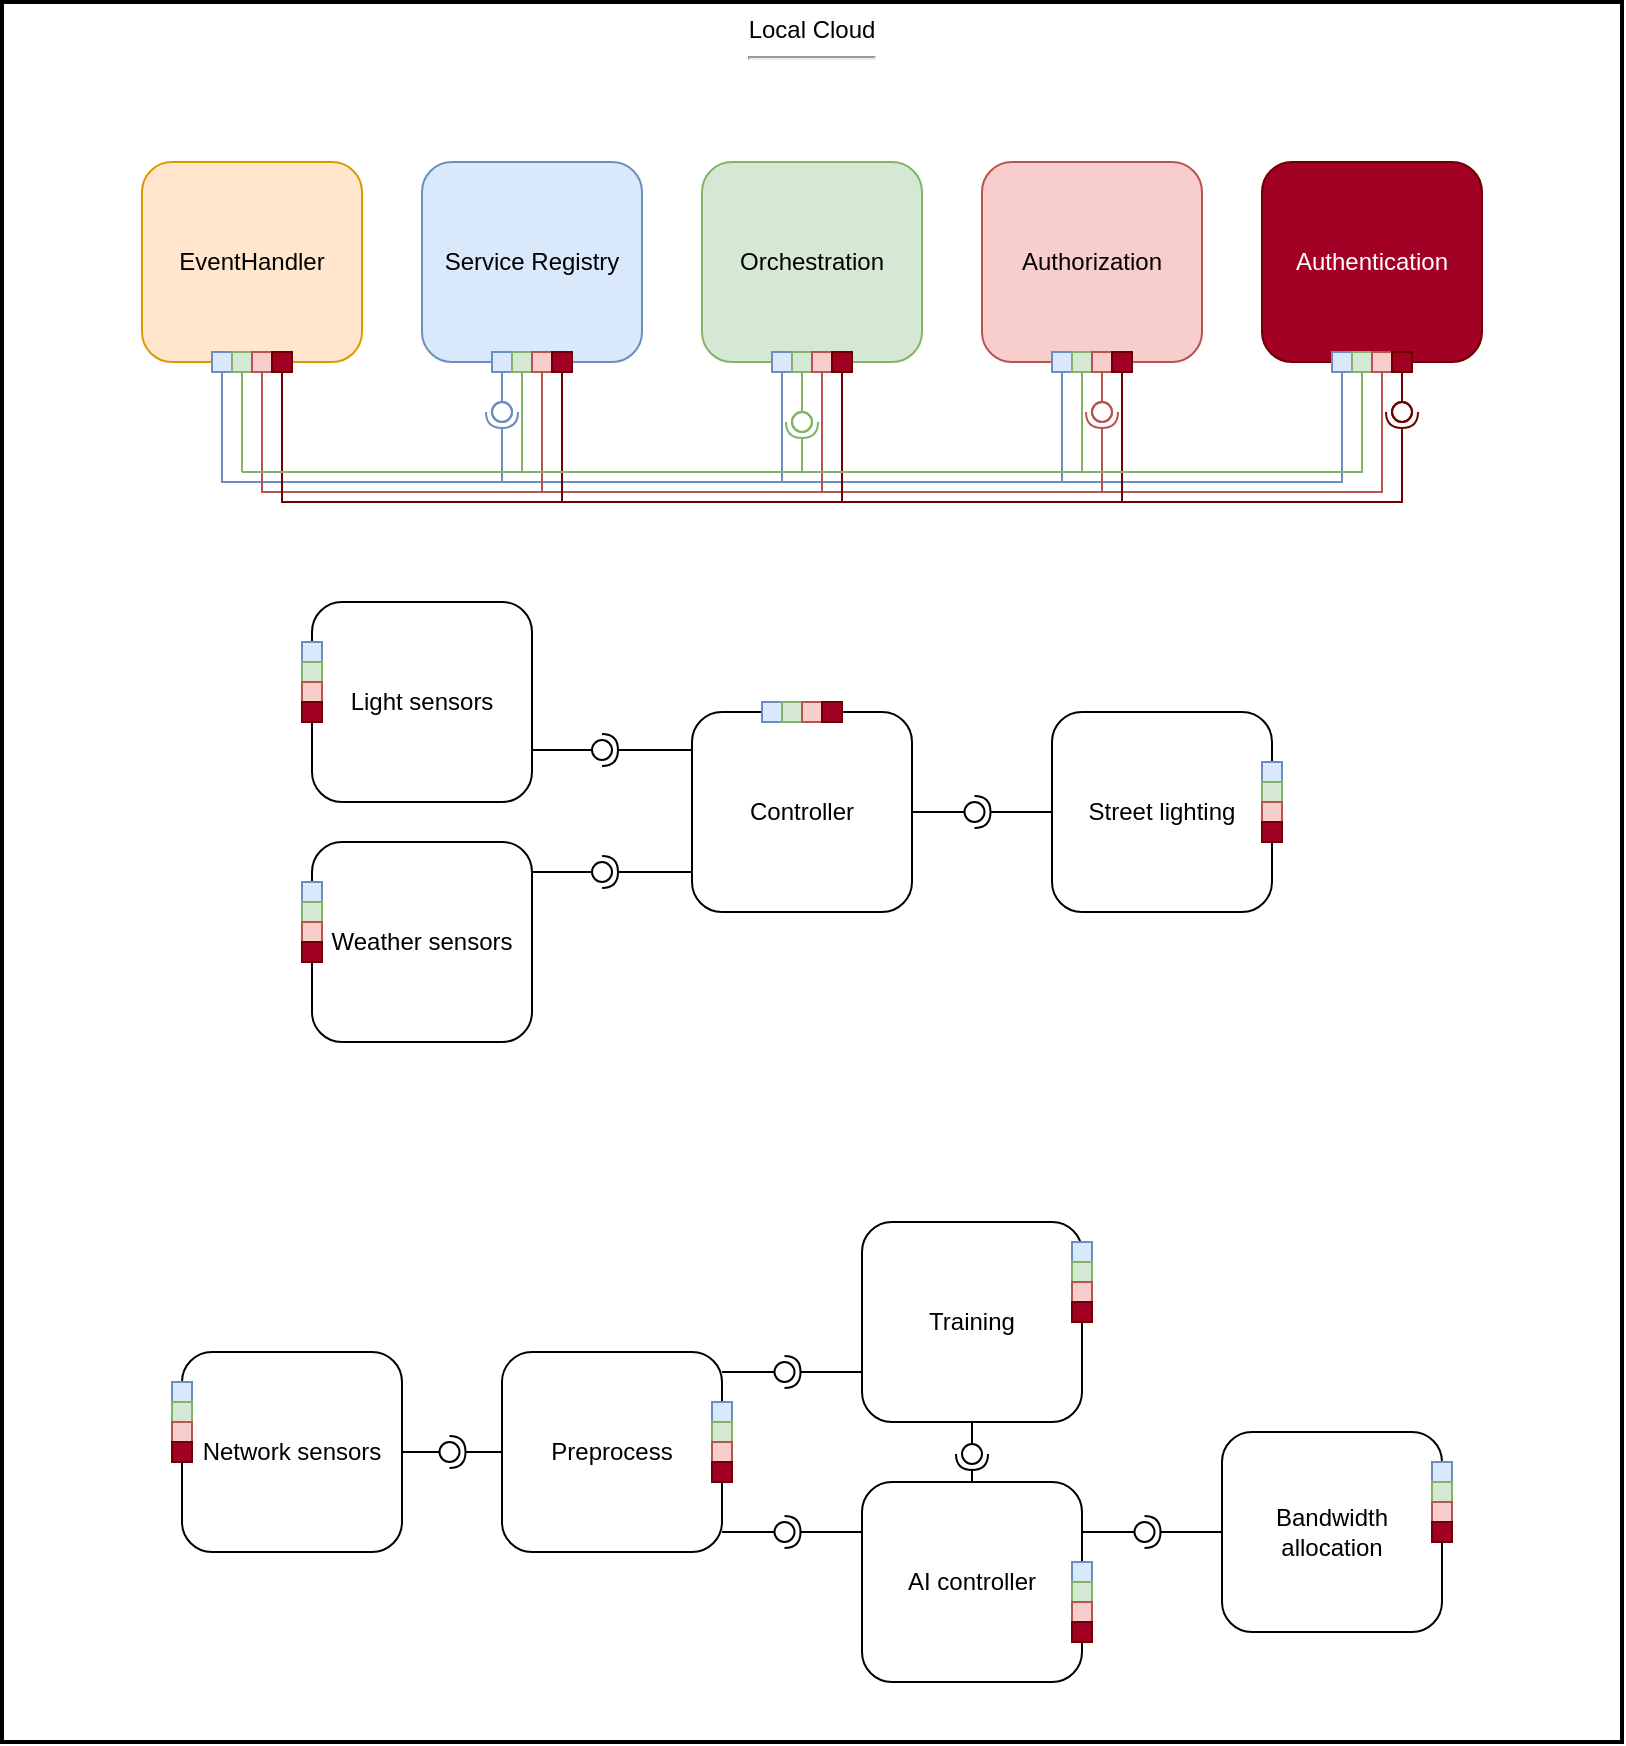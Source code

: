<mxfile version="24.8.4">
  <diagram name="Page-1" id="-8pN08DjR9dclOhDncZ9">
    <mxGraphModel dx="995" dy="660" grid="1" gridSize="10" guides="1" tooltips="1" connect="1" arrows="1" fold="1" page="1" pageScale="1" pageWidth="850" pageHeight="1100" math="0" shadow="0">
      <root>
        <mxCell id="0" />
        <mxCell id="1" parent="0" />
        <mxCell id="avrpnb0BwzV_zKIgConq-125" value="Local Cloud&lt;br&gt;&lt;hr&gt;" style="rounded=0;whiteSpace=wrap;html=1;fillColor=none;strokeWidth=2;align=center;verticalAlign=top;" vertex="1" parent="1">
          <mxGeometry x="20" y="160" width="810" height="870" as="geometry" />
        </mxCell>
        <mxCell id="avrpnb0BwzV_zKIgConq-2" value="Service Registry" style="rounded=1;whiteSpace=wrap;html=1;fillColor=#dae8fc;strokeColor=#6c8ebf;" vertex="1" parent="1">
          <mxGeometry x="230" y="240" width="110" height="100" as="geometry" />
        </mxCell>
        <mxCell id="avrpnb0BwzV_zKIgConq-3" value="Orchestration" style="rounded=1;whiteSpace=wrap;html=1;fillColor=#d5e8d4;strokeColor=#82b366;" vertex="1" parent="1">
          <mxGeometry x="370" y="240" width="110" height="100" as="geometry" />
        </mxCell>
        <mxCell id="avrpnb0BwzV_zKIgConq-4" value="Authorization" style="rounded=1;whiteSpace=wrap;html=1;fillColor=#f8cecc;strokeColor=#b85450;" vertex="1" parent="1">
          <mxGeometry x="510" y="240" width="110" height="100" as="geometry" />
        </mxCell>
        <mxCell id="avrpnb0BwzV_zKIgConq-5" value="Authentication" style="rounded=1;whiteSpace=wrap;html=1;fillColor=#a20025;strokeColor=#6F0000;fontColor=#ffffff;" vertex="1" parent="1">
          <mxGeometry x="650" y="240" width="110" height="100" as="geometry" />
        </mxCell>
        <mxCell id="avrpnb0BwzV_zKIgConq-7" value="Light sensors" style="rounded=1;whiteSpace=wrap;html=1;" vertex="1" parent="1">
          <mxGeometry x="175" y="460" width="110" height="100" as="geometry" />
        </mxCell>
        <mxCell id="avrpnb0BwzV_zKIgConq-8" value="Weather sensors" style="rounded=1;whiteSpace=wrap;html=1;" vertex="1" parent="1">
          <mxGeometry x="175" y="580" width="110" height="100" as="geometry" />
        </mxCell>
        <mxCell id="avrpnb0BwzV_zKIgConq-10" value="Controller" style="rounded=1;whiteSpace=wrap;html=1;" vertex="1" parent="1">
          <mxGeometry x="365" y="515" width="110" height="100" as="geometry" />
        </mxCell>
        <mxCell id="avrpnb0BwzV_zKIgConq-11" value="Street lighting" style="rounded=1;whiteSpace=wrap;html=1;" vertex="1" parent="1">
          <mxGeometry x="545" y="515" width="110" height="100" as="geometry" />
        </mxCell>
        <mxCell id="avrpnb0BwzV_zKIgConq-16" value="" style="group" vertex="1" connectable="0" parent="1">
          <mxGeometry x="285" y="529" width="80" height="10" as="geometry" />
        </mxCell>
        <mxCell id="avrpnb0BwzV_zKIgConq-12" value="" style="rounded=0;orthogonalLoop=1;jettySize=auto;html=1;endArrow=halfCircle;endFill=0;endSize=6;strokeWidth=1;sketch=0;" edge="1" target="avrpnb0BwzV_zKIgConq-14" parent="avrpnb0BwzV_zKIgConq-16">
          <mxGeometry relative="1" as="geometry">
            <mxPoint x="80" y="5" as="sourcePoint" />
          </mxGeometry>
        </mxCell>
        <mxCell id="avrpnb0BwzV_zKIgConq-13" value="" style="rounded=0;orthogonalLoop=1;jettySize=auto;html=1;endArrow=oval;endFill=0;sketch=0;sourcePerimeterSpacing=0;targetPerimeterSpacing=0;endSize=10;" edge="1" target="avrpnb0BwzV_zKIgConq-14" parent="avrpnb0BwzV_zKIgConq-16">
          <mxGeometry relative="1" as="geometry">
            <mxPoint y="5" as="sourcePoint" />
          </mxGeometry>
        </mxCell>
        <mxCell id="avrpnb0BwzV_zKIgConq-14" value="" style="ellipse;whiteSpace=wrap;html=1;align=center;aspect=fixed;fillColor=none;strokeColor=none;resizable=0;perimeter=centerPerimeter;rotatable=0;allowArrows=0;points=[];outlineConnect=1;" vertex="1" parent="avrpnb0BwzV_zKIgConq-16">
          <mxGeometry x="30" width="10" height="10" as="geometry" />
        </mxCell>
        <mxCell id="avrpnb0BwzV_zKIgConq-17" value="" style="group" vertex="1" connectable="0" parent="1">
          <mxGeometry x="285" y="590" width="80" height="10" as="geometry" />
        </mxCell>
        <mxCell id="avrpnb0BwzV_zKIgConq-18" value="" style="rounded=0;orthogonalLoop=1;jettySize=auto;html=1;endArrow=halfCircle;endFill=0;endSize=6;strokeWidth=1;sketch=0;" edge="1" parent="avrpnb0BwzV_zKIgConq-17" target="avrpnb0BwzV_zKIgConq-20">
          <mxGeometry relative="1" as="geometry">
            <mxPoint x="80" y="5" as="sourcePoint" />
          </mxGeometry>
        </mxCell>
        <mxCell id="avrpnb0BwzV_zKIgConq-19" value="" style="rounded=0;orthogonalLoop=1;jettySize=auto;html=1;endArrow=oval;endFill=0;sketch=0;sourcePerimeterSpacing=0;targetPerimeterSpacing=0;endSize=10;" edge="1" parent="avrpnb0BwzV_zKIgConq-17" target="avrpnb0BwzV_zKIgConq-20">
          <mxGeometry relative="1" as="geometry">
            <mxPoint y="5" as="sourcePoint" />
          </mxGeometry>
        </mxCell>
        <mxCell id="avrpnb0BwzV_zKIgConq-20" value="" style="ellipse;whiteSpace=wrap;html=1;align=center;aspect=fixed;fillColor=none;strokeColor=none;resizable=0;perimeter=centerPerimeter;rotatable=0;allowArrows=0;points=[];outlineConnect=1;" vertex="1" parent="avrpnb0BwzV_zKIgConq-17">
          <mxGeometry x="30" width="10" height="10" as="geometry" />
        </mxCell>
        <mxCell id="avrpnb0BwzV_zKIgConq-21" value="" style="group" vertex="1" connectable="0" parent="1">
          <mxGeometry x="475" y="560" width="70" height="10" as="geometry" />
        </mxCell>
        <mxCell id="avrpnb0BwzV_zKIgConq-22" value="" style="rounded=0;orthogonalLoop=1;jettySize=auto;html=1;endArrow=halfCircle;endFill=0;endSize=6;strokeWidth=1;sketch=0;" edge="1" parent="avrpnb0BwzV_zKIgConq-21" target="avrpnb0BwzV_zKIgConq-24">
          <mxGeometry relative="1" as="geometry">
            <mxPoint x="70" y="5" as="sourcePoint" />
          </mxGeometry>
        </mxCell>
        <mxCell id="avrpnb0BwzV_zKIgConq-23" value="" style="rounded=0;orthogonalLoop=1;jettySize=auto;html=1;endArrow=oval;endFill=0;sketch=0;sourcePerimeterSpacing=0;targetPerimeterSpacing=0;endSize=10;" edge="1" parent="avrpnb0BwzV_zKIgConq-21" target="avrpnb0BwzV_zKIgConq-24">
          <mxGeometry relative="1" as="geometry">
            <mxPoint y="5" as="sourcePoint" />
          </mxGeometry>
        </mxCell>
        <mxCell id="avrpnb0BwzV_zKIgConq-24" value="" style="ellipse;whiteSpace=wrap;html=1;align=center;aspect=fixed;fillColor=none;strokeColor=none;resizable=0;perimeter=centerPerimeter;rotatable=0;allowArrows=0;points=[];outlineConnect=1;" vertex="1" parent="avrpnb0BwzV_zKIgConq-21">
          <mxGeometry x="26.25" width="10" height="10" as="geometry" />
        </mxCell>
        <mxCell id="avrpnb0BwzV_zKIgConq-25" value="Preprocess" style="rounded=1;whiteSpace=wrap;html=1;" vertex="1" parent="1">
          <mxGeometry x="270" y="835" width="110" height="100" as="geometry" />
        </mxCell>
        <mxCell id="avrpnb0BwzV_zKIgConq-26" value="Training" style="rounded=1;whiteSpace=wrap;html=1;" vertex="1" parent="1">
          <mxGeometry x="450" y="770" width="110" height="100" as="geometry" />
        </mxCell>
        <mxCell id="avrpnb0BwzV_zKIgConq-27" value="AI controller" style="rounded=1;whiteSpace=wrap;html=1;" vertex="1" parent="1">
          <mxGeometry x="450" y="900" width="110" height="100" as="geometry" />
        </mxCell>
        <mxCell id="avrpnb0BwzV_zKIgConq-28" value="Bandwidth allocation" style="rounded=1;whiteSpace=wrap;html=1;" vertex="1" parent="1">
          <mxGeometry x="630" y="875" width="110" height="100" as="geometry" />
        </mxCell>
        <mxCell id="avrpnb0BwzV_zKIgConq-29" value="" style="group" vertex="1" connectable="0" parent="1">
          <mxGeometry x="380" y="920" width="70" height="10" as="geometry" />
        </mxCell>
        <mxCell id="avrpnb0BwzV_zKIgConq-30" value="" style="rounded=0;orthogonalLoop=1;jettySize=auto;html=1;endArrow=halfCircle;endFill=0;endSize=6;strokeWidth=1;sketch=0;" edge="1" parent="avrpnb0BwzV_zKIgConq-29" target="avrpnb0BwzV_zKIgConq-32">
          <mxGeometry relative="1" as="geometry">
            <mxPoint x="70" y="5" as="sourcePoint" />
          </mxGeometry>
        </mxCell>
        <mxCell id="avrpnb0BwzV_zKIgConq-31" value="" style="rounded=0;orthogonalLoop=1;jettySize=auto;html=1;endArrow=oval;endFill=0;sketch=0;sourcePerimeterSpacing=0;targetPerimeterSpacing=0;endSize=10;" edge="1" parent="avrpnb0BwzV_zKIgConq-29" target="avrpnb0BwzV_zKIgConq-32">
          <mxGeometry relative="1" as="geometry">
            <mxPoint y="5" as="sourcePoint" />
          </mxGeometry>
        </mxCell>
        <mxCell id="avrpnb0BwzV_zKIgConq-32" value="" style="ellipse;whiteSpace=wrap;html=1;align=center;aspect=fixed;fillColor=none;strokeColor=none;resizable=0;perimeter=centerPerimeter;rotatable=0;allowArrows=0;points=[];outlineConnect=1;" vertex="1" parent="avrpnb0BwzV_zKIgConq-29">
          <mxGeometry x="26.25" width="10" height="10" as="geometry" />
        </mxCell>
        <mxCell id="avrpnb0BwzV_zKIgConq-33" value="" style="group" vertex="1" connectable="0" parent="1">
          <mxGeometry x="380" y="840" width="70" height="10" as="geometry" />
        </mxCell>
        <mxCell id="avrpnb0BwzV_zKIgConq-34" value="" style="rounded=0;orthogonalLoop=1;jettySize=auto;html=1;endArrow=halfCircle;endFill=0;endSize=6;strokeWidth=1;sketch=0;" edge="1" parent="avrpnb0BwzV_zKIgConq-33" target="avrpnb0BwzV_zKIgConq-36">
          <mxGeometry relative="1" as="geometry">
            <mxPoint x="70" y="5" as="sourcePoint" />
          </mxGeometry>
        </mxCell>
        <mxCell id="avrpnb0BwzV_zKIgConq-35" value="" style="rounded=0;orthogonalLoop=1;jettySize=auto;html=1;endArrow=oval;endFill=0;sketch=0;sourcePerimeterSpacing=0;targetPerimeterSpacing=0;endSize=10;" edge="1" parent="avrpnb0BwzV_zKIgConq-33" target="avrpnb0BwzV_zKIgConq-36">
          <mxGeometry relative="1" as="geometry">
            <mxPoint y="5" as="sourcePoint" />
          </mxGeometry>
        </mxCell>
        <mxCell id="avrpnb0BwzV_zKIgConq-36" value="" style="ellipse;whiteSpace=wrap;html=1;align=center;aspect=fixed;fillColor=none;strokeColor=none;resizable=0;perimeter=centerPerimeter;rotatable=0;allowArrows=0;points=[];outlineConnect=1;" vertex="1" parent="avrpnb0BwzV_zKIgConq-33">
          <mxGeometry x="26.25" width="10" height="10" as="geometry" />
        </mxCell>
        <mxCell id="avrpnb0BwzV_zKIgConq-37" value="" style="group" vertex="1" connectable="0" parent="1">
          <mxGeometry x="560" y="920" width="70" height="10" as="geometry" />
        </mxCell>
        <mxCell id="avrpnb0BwzV_zKIgConq-38" value="" style="rounded=0;orthogonalLoop=1;jettySize=auto;html=1;endArrow=halfCircle;endFill=0;endSize=6;strokeWidth=1;sketch=0;" edge="1" parent="avrpnb0BwzV_zKIgConq-37" target="avrpnb0BwzV_zKIgConq-40">
          <mxGeometry relative="1" as="geometry">
            <mxPoint x="70" y="5" as="sourcePoint" />
          </mxGeometry>
        </mxCell>
        <mxCell id="avrpnb0BwzV_zKIgConq-39" value="" style="rounded=0;orthogonalLoop=1;jettySize=auto;html=1;endArrow=oval;endFill=0;sketch=0;sourcePerimeterSpacing=0;targetPerimeterSpacing=0;endSize=10;" edge="1" parent="avrpnb0BwzV_zKIgConq-37" target="avrpnb0BwzV_zKIgConq-40">
          <mxGeometry relative="1" as="geometry">
            <mxPoint y="5" as="sourcePoint" />
          </mxGeometry>
        </mxCell>
        <mxCell id="avrpnb0BwzV_zKIgConq-40" value="" style="ellipse;whiteSpace=wrap;html=1;align=center;aspect=fixed;fillColor=none;strokeColor=none;resizable=0;perimeter=centerPerimeter;rotatable=0;allowArrows=0;points=[];outlineConnect=1;" vertex="1" parent="avrpnb0BwzV_zKIgConq-37">
          <mxGeometry x="26.25" width="10" height="10" as="geometry" />
        </mxCell>
        <mxCell id="avrpnb0BwzV_zKIgConq-41" value="Network sensors" style="rounded=1;whiteSpace=wrap;html=1;" vertex="1" parent="1">
          <mxGeometry x="110" y="835" width="110" height="100" as="geometry" />
        </mxCell>
        <mxCell id="avrpnb0BwzV_zKIgConq-42" value="" style="group" vertex="1" connectable="0" parent="1">
          <mxGeometry x="220" y="880" width="50" height="10" as="geometry" />
        </mxCell>
        <mxCell id="avrpnb0BwzV_zKIgConq-43" value="" style="rounded=0;orthogonalLoop=1;jettySize=auto;html=1;endArrow=halfCircle;endFill=0;endSize=6;strokeWidth=1;sketch=0;" edge="1" parent="avrpnb0BwzV_zKIgConq-42" target="avrpnb0BwzV_zKIgConq-45">
          <mxGeometry relative="1" as="geometry">
            <mxPoint x="50" y="5" as="sourcePoint" />
          </mxGeometry>
        </mxCell>
        <mxCell id="avrpnb0BwzV_zKIgConq-44" value="" style="rounded=0;orthogonalLoop=1;jettySize=auto;html=1;endArrow=oval;endFill=0;sketch=0;sourcePerimeterSpacing=0;targetPerimeterSpacing=0;endSize=10;" edge="1" parent="avrpnb0BwzV_zKIgConq-42" target="avrpnb0BwzV_zKIgConq-45">
          <mxGeometry relative="1" as="geometry">
            <mxPoint y="5" as="sourcePoint" />
          </mxGeometry>
        </mxCell>
        <mxCell id="avrpnb0BwzV_zKIgConq-45" value="" style="ellipse;whiteSpace=wrap;html=1;align=center;aspect=fixed;fillColor=none;strokeColor=none;resizable=0;perimeter=centerPerimeter;rotatable=0;allowArrows=0;points=[];outlineConnect=1;" vertex="1" parent="avrpnb0BwzV_zKIgConq-42">
          <mxGeometry x="18.75" width="10" height="10" as="geometry" />
        </mxCell>
        <mxCell id="avrpnb0BwzV_zKIgConq-52" value="" style="group;rotation=90;" vertex="1" connectable="0" parent="1">
          <mxGeometry x="490" y="880" width="30" height="10" as="geometry" />
        </mxCell>
        <mxCell id="avrpnb0BwzV_zKIgConq-53" value="" style="rounded=0;orthogonalLoop=1;jettySize=auto;html=1;endArrow=halfCircle;endFill=0;endSize=6;strokeWidth=1;sketch=0;" edge="1" parent="avrpnb0BwzV_zKIgConq-52" target="avrpnb0BwzV_zKIgConq-55">
          <mxGeometry relative="1" as="geometry">
            <mxPoint x="15" y="20" as="sourcePoint" />
          </mxGeometry>
        </mxCell>
        <mxCell id="avrpnb0BwzV_zKIgConq-54" value="" style="rounded=0;orthogonalLoop=1;jettySize=auto;html=1;endArrow=oval;endFill=0;sketch=0;sourcePerimeterSpacing=0;targetPerimeterSpacing=0;endSize=10;" edge="1" parent="avrpnb0BwzV_zKIgConq-52" target="avrpnb0BwzV_zKIgConq-55">
          <mxGeometry relative="1" as="geometry">
            <mxPoint x="15" y="-10" as="sourcePoint" />
          </mxGeometry>
        </mxCell>
        <mxCell id="avrpnb0BwzV_zKIgConq-55" value="" style="ellipse;whiteSpace=wrap;html=1;align=center;aspect=fixed;fillColor=none;strokeColor=none;resizable=0;perimeter=centerPerimeter;rotatable=0;allowArrows=0;points=[];outlineConnect=1;rotation=90;" vertex="1" parent="avrpnb0BwzV_zKIgConq-52">
          <mxGeometry x="10" y="1" width="10" height="10" as="geometry" />
        </mxCell>
        <mxCell id="avrpnb0BwzV_zKIgConq-59" value="" style="ellipse;whiteSpace=wrap;html=1;align=center;aspect=fixed;fillColor=none;strokeColor=none;resizable=0;perimeter=centerPerimeter;rotatable=0;allowArrows=0;points=[];outlineConnect=1;" vertex="1" parent="1">
          <mxGeometry x="410" y="580" width="10" height="10" as="geometry" />
        </mxCell>
        <mxCell id="avrpnb0BwzV_zKIgConq-60" value="EventHandler" style="rounded=1;whiteSpace=wrap;html=1;fillColor=#ffe6cc;strokeColor=#d79b00;" vertex="1" parent="1">
          <mxGeometry x="90" y="240" width="110" height="100" as="geometry" />
        </mxCell>
        <mxCell id="avrpnb0BwzV_zKIgConq-64" value="" style="rounded=0;whiteSpace=wrap;html=1;fillColor=#dae8fc;strokeColor=#6c8ebf;" vertex="1" parent="1">
          <mxGeometry x="170" y="480" width="10" height="10" as="geometry" />
        </mxCell>
        <mxCell id="avrpnb0BwzV_zKIgConq-65" value="" style="rounded=0;whiteSpace=wrap;html=1;fillColor=#d5e8d4;strokeColor=#82b366;" vertex="1" parent="1">
          <mxGeometry x="170" y="490" width="10" height="10" as="geometry" />
        </mxCell>
        <mxCell id="avrpnb0BwzV_zKIgConq-66" value="" style="rounded=0;whiteSpace=wrap;html=1;fillColor=#f8cecc;strokeColor=#b85450;" vertex="1" parent="1">
          <mxGeometry x="170" y="500" width="10" height="10" as="geometry" />
        </mxCell>
        <mxCell id="avrpnb0BwzV_zKIgConq-67" value="" style="rounded=0;whiteSpace=wrap;html=1;fillColor=#a20025;fontColor=#ffffff;strokeColor=#6F0000;" vertex="1" parent="1">
          <mxGeometry x="170" y="510" width="10" height="10" as="geometry" />
        </mxCell>
        <mxCell id="avrpnb0BwzV_zKIgConq-78" value="" style="group;rotation=-90;" vertex="1" connectable="0" parent="1">
          <mxGeometry x="415" y="495" width="10" height="40" as="geometry" />
        </mxCell>
        <mxCell id="avrpnb0BwzV_zKIgConq-74" value="" style="rounded=0;whiteSpace=wrap;html=1;fillColor=#dae8fc;strokeColor=#6c8ebf;rotation=-90;" vertex="1" parent="avrpnb0BwzV_zKIgConq-78">
          <mxGeometry x="-15" y="15" width="10" height="10" as="geometry" />
        </mxCell>
        <mxCell id="avrpnb0BwzV_zKIgConq-75" value="" style="rounded=0;whiteSpace=wrap;html=1;fillColor=#d5e8d4;strokeColor=#82b366;rotation=-90;" vertex="1" parent="avrpnb0BwzV_zKIgConq-78">
          <mxGeometry x="-5" y="15" width="10" height="10" as="geometry" />
        </mxCell>
        <mxCell id="avrpnb0BwzV_zKIgConq-76" value="" style="rounded=0;whiteSpace=wrap;html=1;fillColor=#f8cecc;strokeColor=#b85450;rotation=-90;" vertex="1" parent="avrpnb0BwzV_zKIgConq-78">
          <mxGeometry x="5" y="15" width="10" height="10" as="geometry" />
        </mxCell>
        <mxCell id="avrpnb0BwzV_zKIgConq-77" value="" style="rounded=0;whiteSpace=wrap;html=1;fillColor=#a20025;fontColor=#ffffff;strokeColor=#6F0000;rotation=-90;" vertex="1" parent="avrpnb0BwzV_zKIgConq-78">
          <mxGeometry x="15" y="15" width="10" height="10" as="geometry" />
        </mxCell>
        <mxCell id="avrpnb0BwzV_zKIgConq-93" value="" style="group" vertex="1" connectable="0" parent="1">
          <mxGeometry x="170" y="600" width="10" height="40" as="geometry" />
        </mxCell>
        <mxCell id="avrpnb0BwzV_zKIgConq-89" value="" style="rounded=0;whiteSpace=wrap;html=1;fillColor=#dae8fc;strokeColor=#6c8ebf;" vertex="1" parent="avrpnb0BwzV_zKIgConq-93">
          <mxGeometry width="10" height="10" as="geometry" />
        </mxCell>
        <mxCell id="avrpnb0BwzV_zKIgConq-90" value="" style="rounded=0;whiteSpace=wrap;html=1;fillColor=#d5e8d4;strokeColor=#82b366;" vertex="1" parent="avrpnb0BwzV_zKIgConq-93">
          <mxGeometry y="10" width="10" height="10" as="geometry" />
        </mxCell>
        <mxCell id="avrpnb0BwzV_zKIgConq-91" value="" style="rounded=0;whiteSpace=wrap;html=1;fillColor=#f8cecc;strokeColor=#b85450;" vertex="1" parent="avrpnb0BwzV_zKIgConq-93">
          <mxGeometry y="20" width="10" height="10" as="geometry" />
        </mxCell>
        <mxCell id="avrpnb0BwzV_zKIgConq-92" value="" style="rounded=0;whiteSpace=wrap;html=1;fillColor=#a20025;fontColor=#ffffff;strokeColor=#6F0000;" vertex="1" parent="avrpnb0BwzV_zKIgConq-93">
          <mxGeometry y="30" width="10" height="10" as="geometry" />
        </mxCell>
        <mxCell id="avrpnb0BwzV_zKIgConq-94" value="" style="group" vertex="1" connectable="0" parent="1">
          <mxGeometry x="105" y="850" width="10" height="40" as="geometry" />
        </mxCell>
        <mxCell id="avrpnb0BwzV_zKIgConq-95" value="" style="rounded=0;whiteSpace=wrap;html=1;fillColor=#dae8fc;strokeColor=#6c8ebf;" vertex="1" parent="avrpnb0BwzV_zKIgConq-94">
          <mxGeometry width="10" height="10" as="geometry" />
        </mxCell>
        <mxCell id="avrpnb0BwzV_zKIgConq-96" value="" style="rounded=0;whiteSpace=wrap;html=1;fillColor=#d5e8d4;strokeColor=#82b366;" vertex="1" parent="avrpnb0BwzV_zKIgConq-94">
          <mxGeometry y="10" width="10" height="10" as="geometry" />
        </mxCell>
        <mxCell id="avrpnb0BwzV_zKIgConq-97" value="" style="rounded=0;whiteSpace=wrap;html=1;fillColor=#f8cecc;strokeColor=#b85450;" vertex="1" parent="avrpnb0BwzV_zKIgConq-94">
          <mxGeometry y="20" width="10" height="10" as="geometry" />
        </mxCell>
        <mxCell id="avrpnb0BwzV_zKIgConq-98" value="" style="rounded=0;whiteSpace=wrap;html=1;fillColor=#a20025;fontColor=#ffffff;strokeColor=#6F0000;" vertex="1" parent="avrpnb0BwzV_zKIgConq-94">
          <mxGeometry y="30" width="10" height="10" as="geometry" />
        </mxCell>
        <mxCell id="avrpnb0BwzV_zKIgConq-99" value="" style="group" vertex="1" connectable="0" parent="1">
          <mxGeometry x="555" y="780" width="10" height="40" as="geometry" />
        </mxCell>
        <mxCell id="avrpnb0BwzV_zKIgConq-100" value="" style="rounded=0;whiteSpace=wrap;html=1;fillColor=#dae8fc;strokeColor=#6c8ebf;" vertex="1" parent="avrpnb0BwzV_zKIgConq-99">
          <mxGeometry width="10" height="10" as="geometry" />
        </mxCell>
        <mxCell id="avrpnb0BwzV_zKIgConq-101" value="" style="rounded=0;whiteSpace=wrap;html=1;fillColor=#d5e8d4;strokeColor=#82b366;" vertex="1" parent="avrpnb0BwzV_zKIgConq-99">
          <mxGeometry y="10" width="10" height="10" as="geometry" />
        </mxCell>
        <mxCell id="avrpnb0BwzV_zKIgConq-102" value="" style="rounded=0;whiteSpace=wrap;html=1;fillColor=#f8cecc;strokeColor=#b85450;" vertex="1" parent="avrpnb0BwzV_zKIgConq-99">
          <mxGeometry y="20" width="10" height="10" as="geometry" />
        </mxCell>
        <mxCell id="avrpnb0BwzV_zKIgConq-103" value="" style="rounded=0;whiteSpace=wrap;html=1;fillColor=#a20025;fontColor=#ffffff;strokeColor=#6F0000;" vertex="1" parent="avrpnb0BwzV_zKIgConq-99">
          <mxGeometry y="30" width="10" height="10" as="geometry" />
        </mxCell>
        <mxCell id="avrpnb0BwzV_zKIgConq-104" value="" style="group" vertex="1" connectable="0" parent="1">
          <mxGeometry x="735" y="890" width="10" height="40" as="geometry" />
        </mxCell>
        <mxCell id="avrpnb0BwzV_zKIgConq-105" value="" style="rounded=0;whiteSpace=wrap;html=1;fillColor=#dae8fc;strokeColor=#6c8ebf;" vertex="1" parent="avrpnb0BwzV_zKIgConq-104">
          <mxGeometry width="10" height="10" as="geometry" />
        </mxCell>
        <mxCell id="avrpnb0BwzV_zKIgConq-106" value="" style="rounded=0;whiteSpace=wrap;html=1;fillColor=#d5e8d4;strokeColor=#82b366;" vertex="1" parent="avrpnb0BwzV_zKIgConq-104">
          <mxGeometry y="10" width="10" height="10" as="geometry" />
        </mxCell>
        <mxCell id="avrpnb0BwzV_zKIgConq-107" value="" style="rounded=0;whiteSpace=wrap;html=1;fillColor=#f8cecc;strokeColor=#b85450;" vertex="1" parent="avrpnb0BwzV_zKIgConq-104">
          <mxGeometry y="20" width="10" height="10" as="geometry" />
        </mxCell>
        <mxCell id="avrpnb0BwzV_zKIgConq-108" value="" style="rounded=0;whiteSpace=wrap;html=1;fillColor=#a20025;fontColor=#ffffff;strokeColor=#6F0000;" vertex="1" parent="avrpnb0BwzV_zKIgConq-104">
          <mxGeometry y="30" width="10" height="10" as="geometry" />
        </mxCell>
        <mxCell id="avrpnb0BwzV_zKIgConq-109" value="" style="group" vertex="1" connectable="0" parent="1">
          <mxGeometry x="555" y="940" width="10" height="40" as="geometry" />
        </mxCell>
        <mxCell id="avrpnb0BwzV_zKIgConq-110" value="" style="rounded=0;whiteSpace=wrap;html=1;fillColor=#dae8fc;strokeColor=#6c8ebf;" vertex="1" parent="avrpnb0BwzV_zKIgConq-109">
          <mxGeometry width="10" height="10" as="geometry" />
        </mxCell>
        <mxCell id="avrpnb0BwzV_zKIgConq-111" value="" style="rounded=0;whiteSpace=wrap;html=1;fillColor=#d5e8d4;strokeColor=#82b366;" vertex="1" parent="avrpnb0BwzV_zKIgConq-109">
          <mxGeometry y="10" width="10" height="10" as="geometry" />
        </mxCell>
        <mxCell id="avrpnb0BwzV_zKIgConq-112" value="" style="rounded=0;whiteSpace=wrap;html=1;fillColor=#f8cecc;strokeColor=#b85450;" vertex="1" parent="avrpnb0BwzV_zKIgConq-109">
          <mxGeometry y="20" width="10" height="10" as="geometry" />
        </mxCell>
        <mxCell id="avrpnb0BwzV_zKIgConq-113" value="" style="rounded=0;whiteSpace=wrap;html=1;fillColor=#a20025;fontColor=#ffffff;strokeColor=#6F0000;" vertex="1" parent="avrpnb0BwzV_zKIgConq-109">
          <mxGeometry y="30" width="10" height="10" as="geometry" />
        </mxCell>
        <mxCell id="avrpnb0BwzV_zKIgConq-114" value="" style="group" vertex="1" connectable="0" parent="1">
          <mxGeometry x="375" y="860" width="10" height="40" as="geometry" />
        </mxCell>
        <mxCell id="avrpnb0BwzV_zKIgConq-115" value="" style="rounded=0;whiteSpace=wrap;html=1;fillColor=#dae8fc;strokeColor=#6c8ebf;" vertex="1" parent="avrpnb0BwzV_zKIgConq-114">
          <mxGeometry width="10" height="10" as="geometry" />
        </mxCell>
        <mxCell id="avrpnb0BwzV_zKIgConq-116" value="" style="rounded=0;whiteSpace=wrap;html=1;fillColor=#d5e8d4;strokeColor=#82b366;" vertex="1" parent="avrpnb0BwzV_zKIgConq-114">
          <mxGeometry y="10" width="10" height="10" as="geometry" />
        </mxCell>
        <mxCell id="avrpnb0BwzV_zKIgConq-117" value="" style="rounded=0;whiteSpace=wrap;html=1;fillColor=#f8cecc;strokeColor=#b85450;" vertex="1" parent="avrpnb0BwzV_zKIgConq-114">
          <mxGeometry y="20" width="10" height="10" as="geometry" />
        </mxCell>
        <mxCell id="avrpnb0BwzV_zKIgConq-118" value="" style="rounded=0;whiteSpace=wrap;html=1;fillColor=#a20025;fontColor=#ffffff;strokeColor=#6F0000;" vertex="1" parent="avrpnb0BwzV_zKIgConq-114">
          <mxGeometry y="30" width="10" height="10" as="geometry" />
        </mxCell>
        <mxCell id="avrpnb0BwzV_zKIgConq-119" value="" style="group" vertex="1" connectable="0" parent="1">
          <mxGeometry x="650" y="540" width="10" height="40" as="geometry" />
        </mxCell>
        <mxCell id="avrpnb0BwzV_zKIgConq-120" value="" style="rounded=0;whiteSpace=wrap;html=1;fillColor=#dae8fc;strokeColor=#6c8ebf;" vertex="1" parent="avrpnb0BwzV_zKIgConq-119">
          <mxGeometry width="10" height="10" as="geometry" />
        </mxCell>
        <mxCell id="avrpnb0BwzV_zKIgConq-121" value="" style="rounded=0;whiteSpace=wrap;html=1;fillColor=#d5e8d4;strokeColor=#82b366;" vertex="1" parent="avrpnb0BwzV_zKIgConq-119">
          <mxGeometry y="10" width="10" height="10" as="geometry" />
        </mxCell>
        <mxCell id="avrpnb0BwzV_zKIgConq-122" value="" style="rounded=0;whiteSpace=wrap;html=1;fillColor=#f8cecc;strokeColor=#b85450;" vertex="1" parent="avrpnb0BwzV_zKIgConq-119">
          <mxGeometry y="20" width="10" height="10" as="geometry" />
        </mxCell>
        <mxCell id="avrpnb0BwzV_zKIgConq-123" value="" style="rounded=0;whiteSpace=wrap;html=1;fillColor=#a20025;fontColor=#ffffff;strokeColor=#6F0000;" vertex="1" parent="avrpnb0BwzV_zKIgConq-119">
          <mxGeometry y="30" width="10" height="10" as="geometry" />
        </mxCell>
        <mxCell id="avrpnb0BwzV_zKIgConq-132" value="" style="group;rotation=-90;" vertex="1" connectable="0" parent="1">
          <mxGeometry x="420" y="320" width="10" height="40" as="geometry" />
        </mxCell>
        <mxCell id="avrpnb0BwzV_zKIgConq-133" value="" style="rounded=0;whiteSpace=wrap;html=1;fillColor=#dae8fc;strokeColor=#6c8ebf;rotation=-90;" vertex="1" parent="avrpnb0BwzV_zKIgConq-132">
          <mxGeometry x="-15" y="15" width="10" height="10" as="geometry" />
        </mxCell>
        <mxCell id="avrpnb0BwzV_zKIgConq-134" value="" style="rounded=0;whiteSpace=wrap;html=1;fillColor=#d5e8d4;strokeColor=#82b366;rotation=-90;" vertex="1" parent="avrpnb0BwzV_zKIgConq-132">
          <mxGeometry x="-5" y="15" width="10" height="10" as="geometry" />
        </mxCell>
        <mxCell id="avrpnb0BwzV_zKIgConq-135" value="" style="rounded=0;whiteSpace=wrap;html=1;fillColor=#f8cecc;strokeColor=#b85450;rotation=-90;" vertex="1" parent="avrpnb0BwzV_zKIgConq-132">
          <mxGeometry x="5" y="15" width="10" height="10" as="geometry" />
        </mxCell>
        <mxCell id="avrpnb0BwzV_zKIgConq-136" value="" style="rounded=0;whiteSpace=wrap;html=1;fillColor=#a20025;fontColor=#ffffff;strokeColor=#6F0000;rotation=-90;" vertex="1" parent="avrpnb0BwzV_zKIgConq-132">
          <mxGeometry x="15" y="15" width="10" height="10" as="geometry" />
        </mxCell>
        <mxCell id="avrpnb0BwzV_zKIgConq-137" value="" style="group;rotation=-90;" vertex="1" connectable="0" parent="1">
          <mxGeometry x="560" y="320" width="10" height="40" as="geometry" />
        </mxCell>
        <mxCell id="avrpnb0BwzV_zKIgConq-138" value="" style="rounded=0;whiteSpace=wrap;html=1;fillColor=#dae8fc;strokeColor=#6c8ebf;rotation=-90;" vertex="1" parent="avrpnb0BwzV_zKIgConq-137">
          <mxGeometry x="-15" y="15" width="10" height="10" as="geometry" />
        </mxCell>
        <mxCell id="avrpnb0BwzV_zKIgConq-139" value="" style="rounded=0;whiteSpace=wrap;html=1;fillColor=#d5e8d4;strokeColor=#82b366;rotation=-90;" vertex="1" parent="avrpnb0BwzV_zKIgConq-137">
          <mxGeometry x="-5" y="15" width="10" height="10" as="geometry" />
        </mxCell>
        <mxCell id="avrpnb0BwzV_zKIgConq-140" value="" style="rounded=0;whiteSpace=wrap;html=1;fillColor=#f8cecc;strokeColor=#b85450;rotation=-90;" vertex="1" parent="avrpnb0BwzV_zKIgConq-137">
          <mxGeometry x="5" y="15" width="10" height="10" as="geometry" />
        </mxCell>
        <mxCell id="avrpnb0BwzV_zKIgConq-141" value="" style="rounded=0;whiteSpace=wrap;html=1;fillColor=#a20025;fontColor=#ffffff;strokeColor=#6F0000;rotation=-90;" vertex="1" parent="avrpnb0BwzV_zKIgConq-137">
          <mxGeometry x="15" y="15" width="10" height="10" as="geometry" />
        </mxCell>
        <mxCell id="avrpnb0BwzV_zKIgConq-142" value="" style="group;rotation=-90;" vertex="1" connectable="0" parent="1">
          <mxGeometry x="700" y="320" width="10" height="40" as="geometry" />
        </mxCell>
        <mxCell id="avrpnb0BwzV_zKIgConq-143" value="" style="rounded=0;whiteSpace=wrap;html=1;fillColor=#dae8fc;strokeColor=#6c8ebf;rotation=-90;" vertex="1" parent="avrpnb0BwzV_zKIgConq-142">
          <mxGeometry x="-15" y="15" width="10" height="10" as="geometry" />
        </mxCell>
        <mxCell id="avrpnb0BwzV_zKIgConq-144" value="" style="rounded=0;whiteSpace=wrap;html=1;fillColor=#d5e8d4;strokeColor=#82b366;rotation=-90;" vertex="1" parent="avrpnb0BwzV_zKIgConq-142">
          <mxGeometry x="-5" y="15" width="10" height="10" as="geometry" />
        </mxCell>
        <mxCell id="avrpnb0BwzV_zKIgConq-145" value="" style="rounded=0;whiteSpace=wrap;html=1;fillColor=#f8cecc;strokeColor=#b85450;rotation=-90;" vertex="1" parent="avrpnb0BwzV_zKIgConq-142">
          <mxGeometry x="5" y="15" width="10" height="10" as="geometry" />
        </mxCell>
        <mxCell id="avrpnb0BwzV_zKIgConq-146" value="" style="rounded=0;whiteSpace=wrap;html=1;fillColor=#a20025;fontColor=#ffffff;strokeColor=#6F0000;rotation=-90;" vertex="1" parent="avrpnb0BwzV_zKIgConq-142">
          <mxGeometry x="15" y="15" width="10" height="10" as="geometry" />
        </mxCell>
        <mxCell id="avrpnb0BwzV_zKIgConq-147" value="" style="group;rotation=-90;" vertex="1" connectable="0" parent="1">
          <mxGeometry x="280" y="320" width="10" height="40" as="geometry" />
        </mxCell>
        <mxCell id="avrpnb0BwzV_zKIgConq-148" value="" style="rounded=0;whiteSpace=wrap;html=1;fillColor=#dae8fc;strokeColor=#6c8ebf;rotation=-90;" vertex="1" parent="avrpnb0BwzV_zKIgConq-147">
          <mxGeometry x="-15" y="15" width="10" height="10" as="geometry" />
        </mxCell>
        <mxCell id="avrpnb0BwzV_zKIgConq-149" value="" style="rounded=0;whiteSpace=wrap;html=1;fillColor=#d5e8d4;strokeColor=#82b366;rotation=-90;" vertex="1" parent="avrpnb0BwzV_zKIgConq-147">
          <mxGeometry x="-5" y="15" width="10" height="10" as="geometry" />
        </mxCell>
        <mxCell id="avrpnb0BwzV_zKIgConq-150" value="" style="rounded=0;whiteSpace=wrap;html=1;fillColor=#f8cecc;strokeColor=#b85450;rotation=-90;" vertex="1" parent="avrpnb0BwzV_zKIgConq-147">
          <mxGeometry x="5" y="15" width="10" height="10" as="geometry" />
        </mxCell>
        <mxCell id="avrpnb0BwzV_zKIgConq-151" value="" style="rounded=0;whiteSpace=wrap;html=1;fillColor=#a20025;fontColor=#ffffff;strokeColor=#6F0000;rotation=-90;" vertex="1" parent="avrpnb0BwzV_zKIgConq-147">
          <mxGeometry x="15" y="15" width="10" height="10" as="geometry" />
        </mxCell>
        <mxCell id="avrpnb0BwzV_zKIgConq-152" value="" style="group;rotation=-90;" vertex="1" connectable="0" parent="1">
          <mxGeometry x="140" y="320" width="10" height="40" as="geometry" />
        </mxCell>
        <mxCell id="avrpnb0BwzV_zKIgConq-153" value="" style="rounded=0;whiteSpace=wrap;html=1;fillColor=#dae8fc;strokeColor=#6c8ebf;rotation=-90;" vertex="1" parent="avrpnb0BwzV_zKIgConq-152">
          <mxGeometry x="-15" y="15" width="10" height="10" as="geometry" />
        </mxCell>
        <mxCell id="avrpnb0BwzV_zKIgConq-154" value="" style="rounded=0;whiteSpace=wrap;html=1;fillColor=#d5e8d4;strokeColor=#82b366;rotation=-90;" vertex="1" parent="avrpnb0BwzV_zKIgConq-152">
          <mxGeometry x="-5" y="15" width="10" height="10" as="geometry" />
        </mxCell>
        <mxCell id="avrpnb0BwzV_zKIgConq-155" value="" style="rounded=0;whiteSpace=wrap;html=1;fillColor=#f8cecc;strokeColor=#b85450;rotation=-90;" vertex="1" parent="avrpnb0BwzV_zKIgConq-152">
          <mxGeometry x="5" y="15" width="10" height="10" as="geometry" />
        </mxCell>
        <mxCell id="avrpnb0BwzV_zKIgConq-156" value="" style="rounded=0;whiteSpace=wrap;html=1;fillColor=#a20025;fontColor=#ffffff;strokeColor=#6F0000;rotation=-90;" vertex="1" parent="avrpnb0BwzV_zKIgConq-152">
          <mxGeometry x="15" y="15" width="10" height="10" as="geometry" />
        </mxCell>
        <mxCell id="avrpnb0BwzV_zKIgConq-163" value="" style="rounded=0;orthogonalLoop=1;jettySize=auto;html=1;endArrow=halfCircle;endFill=0;endSize=6;strokeWidth=1;sketch=0;fillColor=#a20025;strokeColor=#6F0000;" edge="1" target="avrpnb0BwzV_zKIgConq-165" parent="1">
          <mxGeometry relative="1" as="geometry">
            <mxPoint x="720" y="385" as="sourcePoint" />
          </mxGeometry>
        </mxCell>
        <mxCell id="avrpnb0BwzV_zKIgConq-164" value="" style="rounded=0;orthogonalLoop=1;jettySize=auto;html=1;endArrow=oval;endFill=0;sketch=0;sourcePerimeterSpacing=0;targetPerimeterSpacing=0;endSize=10;fillColor=#a20025;strokeColor=#6F0000;" edge="1" target="avrpnb0BwzV_zKIgConq-165" parent="1">
          <mxGeometry relative="1" as="geometry">
            <mxPoint x="720" y="345" as="sourcePoint" />
          </mxGeometry>
        </mxCell>
        <mxCell id="avrpnb0BwzV_zKIgConq-165" value="" style="ellipse;whiteSpace=wrap;html=1;align=center;aspect=fixed;fillColor=none;strokeColor=#6F0000;resizable=0;perimeter=centerPerimeter;rotatable=0;allowArrows=0;points=[];outlineConnect=1;rotation=90;fontColor=#ffffff;" vertex="1" parent="1">
          <mxGeometry x="715" y="360" width="10" height="10" as="geometry" />
        </mxCell>
        <mxCell id="avrpnb0BwzV_zKIgConq-167" value="" style="rounded=0;orthogonalLoop=1;jettySize=auto;html=1;endArrow=halfCircle;endFill=0;endSize=6;strokeWidth=1;sketch=0;fillColor=#f8cecc;strokeColor=#b85450;" edge="1" target="avrpnb0BwzV_zKIgConq-169" parent="1">
          <mxGeometry relative="1" as="geometry">
            <mxPoint x="570" y="385" as="sourcePoint" />
          </mxGeometry>
        </mxCell>
        <mxCell id="avrpnb0BwzV_zKIgConq-168" value="" style="rounded=0;orthogonalLoop=1;jettySize=auto;html=1;endArrow=oval;endFill=0;sketch=0;sourcePerimeterSpacing=0;targetPerimeterSpacing=0;endSize=10;fillColor=#f8cecc;strokeColor=#b85450;" edge="1" target="avrpnb0BwzV_zKIgConq-169" parent="1">
          <mxGeometry relative="1" as="geometry">
            <mxPoint x="570" y="345" as="sourcePoint" />
          </mxGeometry>
        </mxCell>
        <mxCell id="avrpnb0BwzV_zKIgConq-169" value="" style="ellipse;whiteSpace=wrap;html=1;align=center;aspect=fixed;fillColor=none;strokeColor=#b85450;resizable=0;perimeter=centerPerimeter;rotatable=0;allowArrows=0;points=[];outlineConnect=1;rotation=90;" vertex="1" parent="1">
          <mxGeometry x="565" y="360" width="10" height="10" as="geometry" />
        </mxCell>
        <mxCell id="avrpnb0BwzV_zKIgConq-173" value="" style="rounded=0;orthogonalLoop=1;jettySize=auto;html=1;endArrow=halfCircle;endFill=0;endSize=6;strokeWidth=1;sketch=0;fillColor=#d5e8d4;strokeColor=#82b366;" edge="1" parent="1" target="avrpnb0BwzV_zKIgConq-175">
          <mxGeometry relative="1" as="geometry">
            <mxPoint x="420" y="395" as="sourcePoint" />
          </mxGeometry>
        </mxCell>
        <mxCell id="avrpnb0BwzV_zKIgConq-174" value="" style="rounded=0;orthogonalLoop=1;jettySize=auto;html=1;endArrow=oval;endFill=0;sketch=0;sourcePerimeterSpacing=0;targetPerimeterSpacing=0;endSize=10;fillColor=#d5e8d4;strokeColor=#82b366;exitX=0;exitY=0.5;exitDx=0;exitDy=0;" edge="1" parent="1" target="avrpnb0BwzV_zKIgConq-175" source="avrpnb0BwzV_zKIgConq-134">
          <mxGeometry relative="1" as="geometry">
            <mxPoint x="420" y="350" as="sourcePoint" />
          </mxGeometry>
        </mxCell>
        <mxCell id="avrpnb0BwzV_zKIgConq-175" value="" style="ellipse;whiteSpace=wrap;html=1;align=center;aspect=fixed;fillColor=none;strokeColor=#82b366;resizable=0;perimeter=centerPerimeter;rotatable=0;allowArrows=0;points=[];outlineConnect=1;rotation=90;" vertex="1" parent="1">
          <mxGeometry x="415" y="365" width="10" height="10" as="geometry" />
        </mxCell>
        <mxCell id="avrpnb0BwzV_zKIgConq-177" value="" style="rounded=0;orthogonalLoop=1;jettySize=auto;html=1;endArrow=halfCircle;endFill=0;endSize=6;strokeWidth=1;sketch=0;fillColor=#dae8fc;strokeColor=#6c8ebf;edgeStyle=orthogonalEdgeStyle;" edge="1" parent="1" target="avrpnb0BwzV_zKIgConq-179">
          <mxGeometry relative="1" as="geometry">
            <mxPoint x="270" y="400" as="sourcePoint" />
          </mxGeometry>
        </mxCell>
        <mxCell id="avrpnb0BwzV_zKIgConq-178" value="" style="rounded=0;orthogonalLoop=1;jettySize=auto;html=1;endArrow=oval;endFill=0;sketch=0;sourcePerimeterSpacing=0;targetPerimeterSpacing=0;endSize=10;fillColor=#dae8fc;strokeColor=#6c8ebf;" edge="1" parent="1" target="avrpnb0BwzV_zKIgConq-179">
          <mxGeometry relative="1" as="geometry">
            <mxPoint x="270" y="345" as="sourcePoint" />
          </mxGeometry>
        </mxCell>
        <mxCell id="avrpnb0BwzV_zKIgConq-179" value="" style="ellipse;whiteSpace=wrap;html=1;align=center;aspect=fixed;fillColor=none;strokeColor=#6c8ebf;resizable=0;perimeter=centerPerimeter;rotatable=0;allowArrows=0;points=[];outlineConnect=1;rotation=90;" vertex="1" parent="1">
          <mxGeometry x="265" y="360" width="10" height="10" as="geometry" />
        </mxCell>
        <mxCell id="avrpnb0BwzV_zKIgConq-183" value="" style="endArrow=none;html=1;rounded=0;entryX=0;entryY=0.5;entryDx=0;entryDy=0;fillColor=#dae8fc;strokeColor=#6c8ebf;" edge="1" parent="1" target="avrpnb0BwzV_zKIgConq-153">
          <mxGeometry width="50" height="50" relative="1" as="geometry">
            <mxPoint x="270" y="400" as="sourcePoint" />
            <mxPoint x="460" y="395" as="targetPoint" />
            <Array as="points">
              <mxPoint x="130" y="400" />
            </Array>
          </mxGeometry>
        </mxCell>
        <mxCell id="avrpnb0BwzV_zKIgConq-184" value="" style="endArrow=none;html=1;rounded=0;fillColor=#dae8fc;strokeColor=#6c8ebf;exitX=0;exitY=0.5;exitDx=0;exitDy=0;" edge="1" parent="1" source="avrpnb0BwzV_zKIgConq-133">
          <mxGeometry width="50" height="50" relative="1" as="geometry">
            <mxPoint x="430" y="435" as="sourcePoint" />
            <mxPoint x="270" y="400" as="targetPoint" />
            <Array as="points">
              <mxPoint x="410" y="400" />
            </Array>
          </mxGeometry>
        </mxCell>
        <mxCell id="avrpnb0BwzV_zKIgConq-185" value="" style="endArrow=none;html=1;rounded=0;fillColor=#dae8fc;strokeColor=#6c8ebf;exitX=0;exitY=0.5;exitDx=0;exitDy=0;" edge="1" parent="1">
          <mxGeometry width="50" height="50" relative="1" as="geometry">
            <mxPoint x="550" y="345" as="sourcePoint" />
            <mxPoint x="410" y="400" as="targetPoint" />
            <Array as="points">
              <mxPoint x="550" y="400" />
            </Array>
          </mxGeometry>
        </mxCell>
        <mxCell id="avrpnb0BwzV_zKIgConq-186" value="" style="endArrow=none;html=1;rounded=0;fillColor=#dae8fc;strokeColor=#6c8ebf;exitX=0;exitY=0.5;exitDx=0;exitDy=0;" edge="1" parent="1">
          <mxGeometry width="50" height="50" relative="1" as="geometry">
            <mxPoint x="690" y="345" as="sourcePoint" />
            <mxPoint x="550" y="400" as="targetPoint" />
            <Array as="points">
              <mxPoint x="690" y="400" />
            </Array>
          </mxGeometry>
        </mxCell>
        <mxCell id="avrpnb0BwzV_zKIgConq-187" value="" style="endArrow=none;html=1;rounded=0;fillColor=#f8cecc;strokeColor=#b85450;" edge="1" parent="1">
          <mxGeometry width="50" height="50" relative="1" as="geometry">
            <mxPoint x="570" y="380" as="sourcePoint" />
            <mxPoint x="430" y="405" as="targetPoint" />
            <Array as="points">
              <mxPoint x="570" y="405" />
            </Array>
          </mxGeometry>
        </mxCell>
        <mxCell id="avrpnb0BwzV_zKIgConq-188" value="" style="endArrow=none;html=1;rounded=0;fillColor=#f8cecc;strokeColor=#b85450;exitX=0;exitY=0.5;exitDx=0;exitDy=0;" edge="1" parent="1" source="avrpnb0BwzV_zKIgConq-135">
          <mxGeometry width="50" height="50" relative="1" as="geometry">
            <mxPoint x="430" y="380" as="sourcePoint" />
            <mxPoint x="290" y="405" as="targetPoint" />
            <Array as="points">
              <mxPoint x="430" y="405" />
            </Array>
          </mxGeometry>
        </mxCell>
        <mxCell id="avrpnb0BwzV_zKIgConq-189" value="" style="endArrow=none;html=1;rounded=0;fillColor=#f8cecc;strokeColor=#b85450;exitX=0;exitY=0.5;exitDx=0;exitDy=0;" edge="1" parent="1">
          <mxGeometry width="50" height="50" relative="1" as="geometry">
            <mxPoint x="710" y="345" as="sourcePoint" />
            <mxPoint x="570" y="405" as="targetPoint" />
            <Array as="points">
              <mxPoint x="710" y="405" />
            </Array>
          </mxGeometry>
        </mxCell>
        <mxCell id="avrpnb0BwzV_zKIgConq-190" value="" style="endArrow=none;html=1;rounded=0;fillColor=#f8cecc;strokeColor=#b85450;exitX=0;exitY=0.5;exitDx=0;exitDy=0;entryX=0;entryY=0.5;entryDx=0;entryDy=0;" edge="1" parent="1" target="avrpnb0BwzV_zKIgConq-155">
          <mxGeometry width="50" height="50" relative="1" as="geometry">
            <mxPoint x="290" y="345" as="sourcePoint" />
            <mxPoint x="150" y="405" as="targetPoint" />
            <Array as="points">
              <mxPoint x="290" y="405" />
              <mxPoint x="150" y="405" />
            </Array>
          </mxGeometry>
        </mxCell>
        <mxCell id="avrpnb0BwzV_zKIgConq-191" value="" style="endArrow=none;html=1;rounded=0;fillColor=#a20025;strokeColor=#6F0000;" edge="1" parent="1">
          <mxGeometry width="50" height="50" relative="1" as="geometry">
            <mxPoint x="720" y="385" as="sourcePoint" />
            <mxPoint x="580" y="410" as="targetPoint" />
            <Array as="points">
              <mxPoint x="720" y="410" />
            </Array>
          </mxGeometry>
        </mxCell>
        <mxCell id="avrpnb0BwzV_zKIgConq-192" value="" style="endArrow=none;html=1;rounded=0;fillColor=#a20025;strokeColor=#6F0000;exitX=0;exitY=0.5;exitDx=0;exitDy=0;entryX=0;entryY=0.5;entryDx=0;entryDy=0;" edge="1" parent="1" source="avrpnb0BwzV_zKIgConq-141" target="avrpnb0BwzV_zKIgConq-136">
          <mxGeometry width="50" height="50" relative="1" as="geometry">
            <mxPoint x="580" y="385" as="sourcePoint" />
            <mxPoint x="440" y="410" as="targetPoint" />
            <Array as="points">
              <mxPoint x="580" y="410" />
              <mxPoint x="440" y="410" />
            </Array>
          </mxGeometry>
        </mxCell>
        <mxCell id="avrpnb0BwzV_zKIgConq-193" value="" style="endArrow=none;html=1;rounded=0;fillColor=#a20025;strokeColor=#6F0000;exitX=0;exitY=0.5;exitDx=0;exitDy=0;entryX=0;entryY=0.5;entryDx=0;entryDy=0;" edge="1" parent="1">
          <mxGeometry width="50" height="50" relative="1" as="geometry">
            <mxPoint x="300" y="345" as="sourcePoint" />
            <mxPoint x="160" y="345" as="targetPoint" />
            <Array as="points">
              <mxPoint x="300" y="410" />
              <mxPoint x="440" y="410" />
              <mxPoint x="160" y="410" />
            </Array>
          </mxGeometry>
        </mxCell>
        <mxCell id="avrpnb0BwzV_zKIgConq-194" value="" style="endArrow=none;html=1;rounded=0;entryX=0;entryY=0.5;entryDx=0;entryDy=0;exitX=0;exitY=0.5;exitDx=0;exitDy=0;fillColor=#d5e8d4;strokeColor=#82b366;" edge="1" parent="1" source="avrpnb0BwzV_zKIgConq-144" target="avrpnb0BwzV_zKIgConq-139">
          <mxGeometry width="50" height="50" relative="1" as="geometry">
            <mxPoint x="700" y="350" as="sourcePoint" />
            <mxPoint x="560" y="350" as="targetPoint" />
            <Array as="points">
              <mxPoint x="700" y="395" />
              <mxPoint x="420" y="395" />
              <mxPoint x="140" y="395" />
              <mxPoint x="560" y="395" />
            </Array>
          </mxGeometry>
        </mxCell>
        <mxCell id="avrpnb0BwzV_zKIgConq-195" value="" style="endArrow=none;html=1;rounded=0;entryX=0;entryY=0.5;entryDx=0;entryDy=0;fillColor=#d5e8d4;strokeColor=#82b366;" edge="1" parent="1">
          <mxGeometry width="50" height="50" relative="1" as="geometry">
            <mxPoint x="140" y="395" as="sourcePoint" />
            <mxPoint x="140" y="345" as="targetPoint" />
          </mxGeometry>
        </mxCell>
        <mxCell id="avrpnb0BwzV_zKIgConq-196" value="" style="endArrow=none;html=1;rounded=0;fillColor=#d5e8d4;strokeColor=#82b366;entryX=0;entryY=0.5;entryDx=0;entryDy=0;" edge="1" parent="1" target="avrpnb0BwzV_zKIgConq-149">
          <mxGeometry width="50" height="50" relative="1" as="geometry">
            <mxPoint x="280" y="394.5" as="sourcePoint" />
            <mxPoint x="280" y="350" as="targetPoint" />
          </mxGeometry>
        </mxCell>
      </root>
    </mxGraphModel>
  </diagram>
</mxfile>
